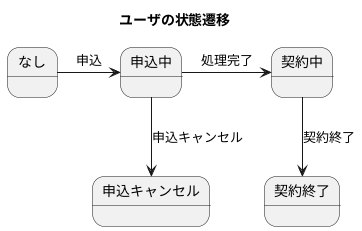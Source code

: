 @startuml
title ユーザの状態遷移

state "なし" as none
state "申込中" as ordered
state "契約中" as contracted
state "申込キャンセル" as order_canceled
state "契約終了" as contracte_ended

none -> ordered: 申込
ordered -> contracted: 処理完了
ordered --> order_canceled: 申込キャンセル
contracted --> contracte_ended: 契約終了

@enduml

